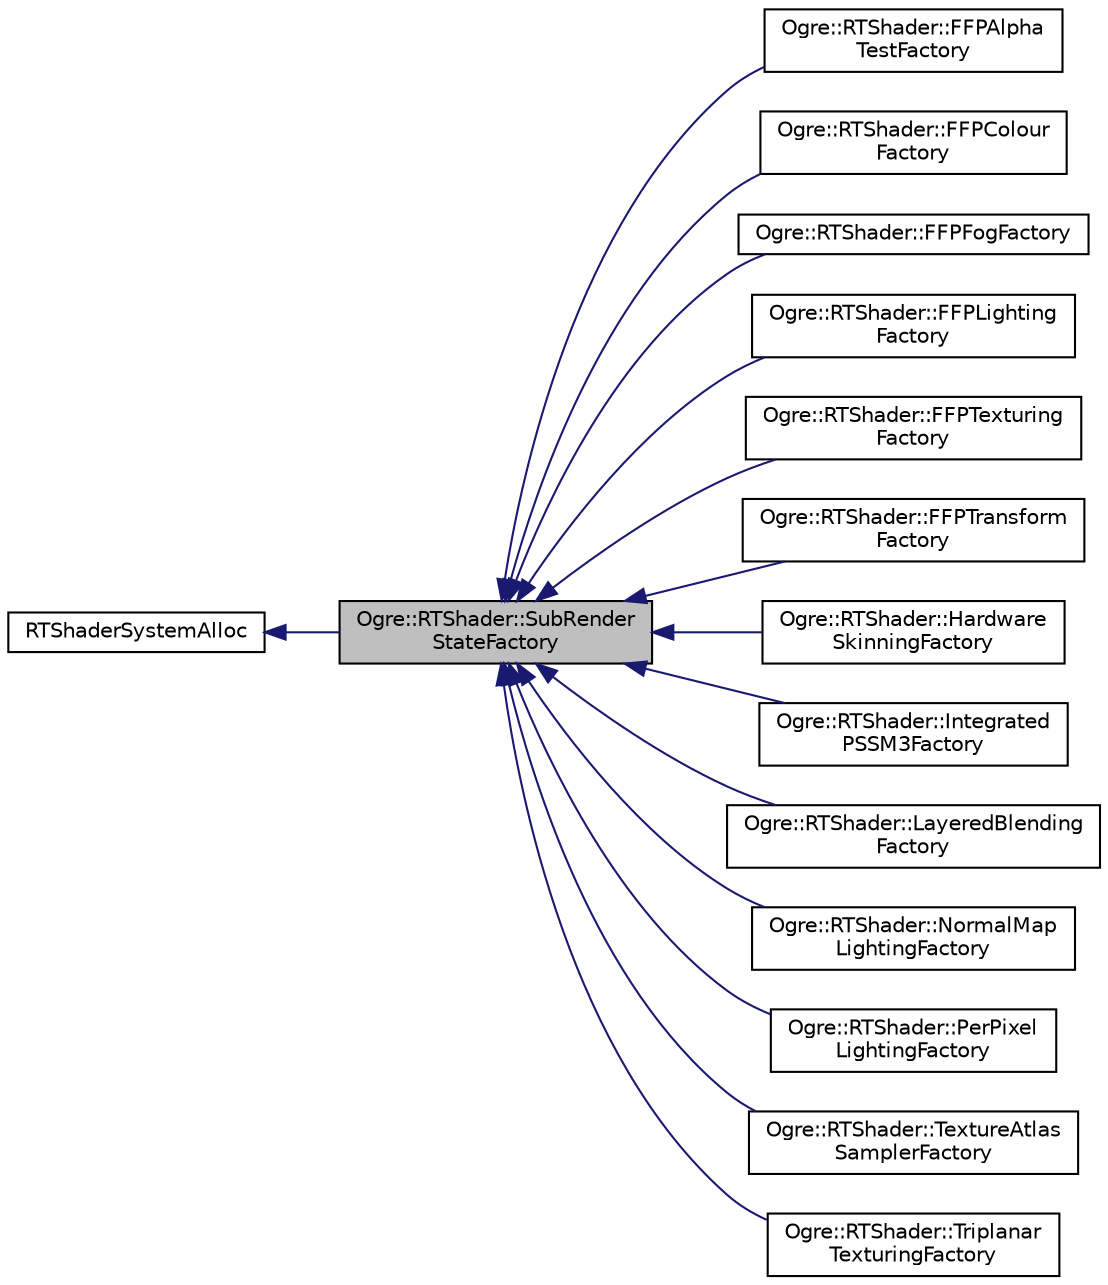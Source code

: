 digraph "Ogre::RTShader::SubRenderStateFactory"
{
  bgcolor="transparent";
  edge [fontname="Helvetica",fontsize="10",labelfontname="Helvetica",labelfontsize="10"];
  node [fontname="Helvetica",fontsize="10",shape=record];
  rankdir="LR";
  Node0 [label="Ogre::RTShader::SubRender\lStateFactory",height=0.2,width=0.4,color="black", fillcolor="grey75", style="filled", fontcolor="black"];
  Node1 -> Node0 [dir="back",color="midnightblue",fontsize="10",style="solid",fontname="Helvetica"];
  Node1 [label="RTShaderSystemAlloc",height=0.2,width=0.4,color="black",URL="$class_ogre_1_1_allocated_object.html"];
  Node0 -> Node2 [dir="back",color="midnightblue",fontsize="10",style="solid",fontname="Helvetica"];
  Node2 [label="Ogre::RTShader::FFPAlpha\lTestFactory",height=0.2,width=0.4,color="black",URL="$class_ogre_1_1_r_t_shader_1_1_f_f_p_alpha_test_factory.html"];
  Node0 -> Node3 [dir="back",color="midnightblue",fontsize="10",style="solid",fontname="Helvetica"];
  Node3 [label="Ogre::RTShader::FFPColour\lFactory",height=0.2,width=0.4,color="black",URL="$class_ogre_1_1_r_t_shader_1_1_f_f_p_colour_factory.html",tooltip="A factory that enables creation of FFPColour instances. "];
  Node0 -> Node4 [dir="back",color="midnightblue",fontsize="10",style="solid",fontname="Helvetica"];
  Node4 [label="Ogre::RTShader::FFPFogFactory",height=0.2,width=0.4,color="black",URL="$class_ogre_1_1_r_t_shader_1_1_f_f_p_fog_factory.html",tooltip="A factory that enables creation of FFPFog instances. "];
  Node0 -> Node5 [dir="back",color="midnightblue",fontsize="10",style="solid",fontname="Helvetica"];
  Node5 [label="Ogre::RTShader::FFPLighting\lFactory",height=0.2,width=0.4,color="black",URL="$class_ogre_1_1_r_t_shader_1_1_f_f_p_lighting_factory.html",tooltip="A factory that enables creation of FFPLighting instances. "];
  Node0 -> Node6 [dir="back",color="midnightblue",fontsize="10",style="solid",fontname="Helvetica"];
  Node6 [label="Ogre::RTShader::FFPTexturing\lFactory",height=0.2,width=0.4,color="black",URL="$class_ogre_1_1_r_t_shader_1_1_f_f_p_texturing_factory.html",tooltip="A factory that enables creation of FFPTexturing instances. "];
  Node0 -> Node7 [dir="back",color="midnightblue",fontsize="10",style="solid",fontname="Helvetica"];
  Node7 [label="Ogre::RTShader::FFPTransform\lFactory",height=0.2,width=0.4,color="black",URL="$class_ogre_1_1_r_t_shader_1_1_f_f_p_transform_factory.html",tooltip="A factory that enables creation of FFPTransform instances. "];
  Node0 -> Node8 [dir="back",color="midnightblue",fontsize="10",style="solid",fontname="Helvetica"];
  Node8 [label="Ogre::RTShader::Hardware\lSkinningFactory",height=0.2,width=0.4,color="black",URL="$class_ogre_1_1_r_t_shader_1_1_hardware_skinning_factory.html",tooltip="A factory that enables creation of HardwareSkinning instances. "];
  Node0 -> Node9 [dir="back",color="midnightblue",fontsize="10",style="solid",fontname="Helvetica"];
  Node9 [label="Ogre::RTShader::Integrated\lPSSM3Factory",height=0.2,width=0.4,color="black",URL="$class_ogre_1_1_r_t_shader_1_1_integrated_p_s_s_m3_factory.html",tooltip="A factory that enables creation of IntegratedPSSM3 instances. "];
  Node0 -> Node10 [dir="back",color="midnightblue",fontsize="10",style="solid",fontname="Helvetica"];
  Node10 [label="Ogre::RTShader::LayeredBlending\lFactory",height=0.2,width=0.4,color="black",URL="$class_ogre_1_1_r_t_shader_1_1_layered_blending_factory.html",tooltip="A factory that enables creation of LayeredBlending instances. "];
  Node0 -> Node11 [dir="back",color="midnightblue",fontsize="10",style="solid",fontname="Helvetica"];
  Node11 [label="Ogre::RTShader::NormalMap\lLightingFactory",height=0.2,width=0.4,color="black",URL="$class_ogre_1_1_r_t_shader_1_1_normal_map_lighting_factory.html",tooltip="A factory that enables creation of NormalMapLighting instances. "];
  Node0 -> Node12 [dir="back",color="midnightblue",fontsize="10",style="solid",fontname="Helvetica"];
  Node12 [label="Ogre::RTShader::PerPixel\lLightingFactory",height=0.2,width=0.4,color="black",URL="$class_ogre_1_1_r_t_shader_1_1_per_pixel_lighting_factory.html",tooltip="A factory that enables creation of PerPixelLighting instances. "];
  Node0 -> Node13 [dir="back",color="midnightblue",fontsize="10",style="solid",fontname="Helvetica"];
  Node13 [label="Ogre::RTShader::TextureAtlas\lSamplerFactory",height=0.2,width=0.4,color="black",URL="$class_ogre_1_1_r_t_shader_1_1_texture_atlas_sampler_factory.html",tooltip="A factory that enables creation of TextureAtlasSampler instances. "];
  Node0 -> Node14 [dir="back",color="midnightblue",fontsize="10",style="solid",fontname="Helvetica"];
  Node14 [label="Ogre::RTShader::Triplanar\lTexturingFactory",height=0.2,width=0.4,color="black",URL="$class_ogre_1_1_r_t_shader_1_1_triplanar_texturing_factory.html",tooltip="A factory that enables creation of TriplanarMapping instances. "];
}
